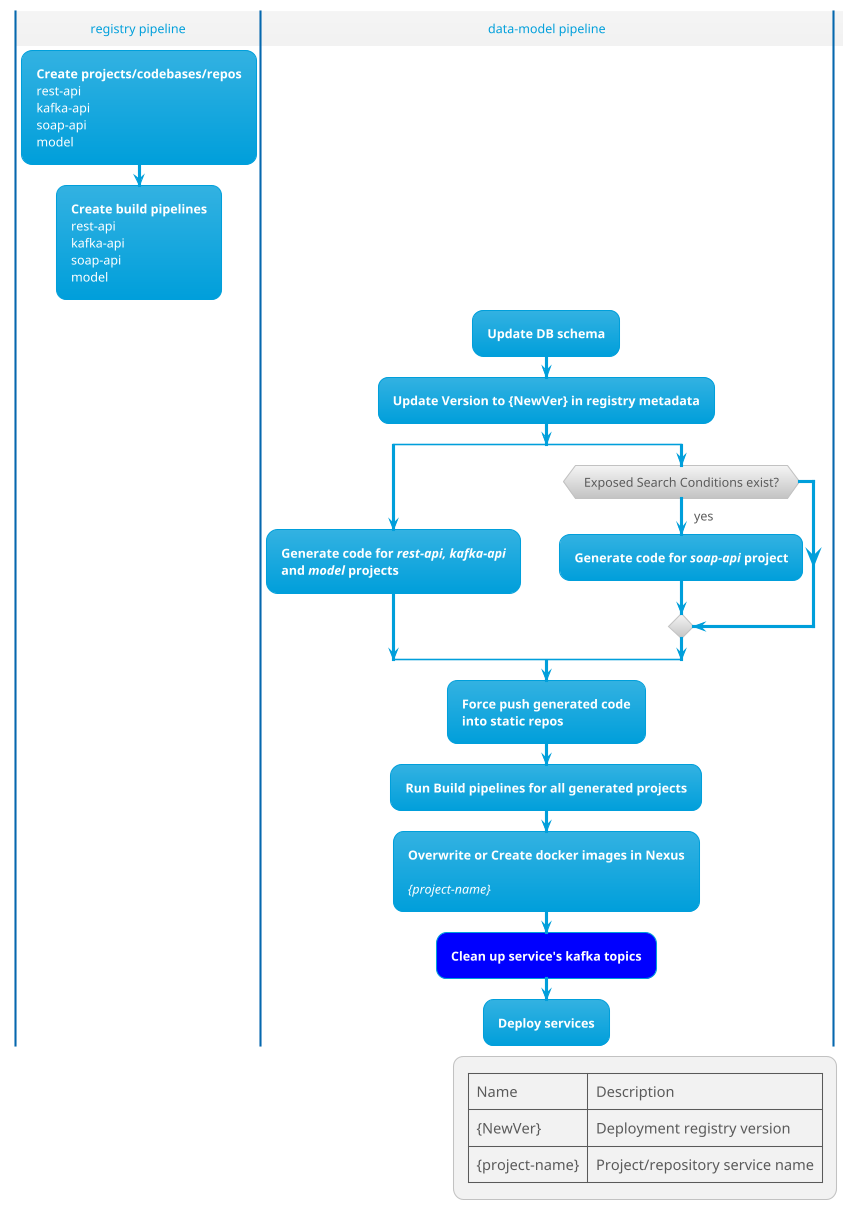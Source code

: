 @startuml
!theme bluegray
|registry pipeline|
:**Create projects/codebases/repos**
rest-api
kafka-api
soap-api
model;
:**Create build pipelines**
rest-api
kafka-api
soap-api
model;
kill
|data-model pipeline|

:**Update DB schema**;
:**Update Version to {NewVer} in registry metadata**;
split
:**Generate code for //rest-api, kafka-api//**
**and //model// projects**;
split again
  if (Exposed Search Conditions exist?) then (yes)
    :**Generate code for //soap-api// project**;
  endif
end split;
:**Force push generated code**
**into static repos**;
:**Run Build pipelines for all generated projects**;
:**Overwrite or Create docker images in Nexus**

//{project-name}//;
#blue:**Clean up service's kafka topics**;
:**Deploy services**;

legend right
    |Name|Description|
    |{NewVer}|Deployment registry version|
    |{project-name}|Project/repository service name|
endlegend
@enduml